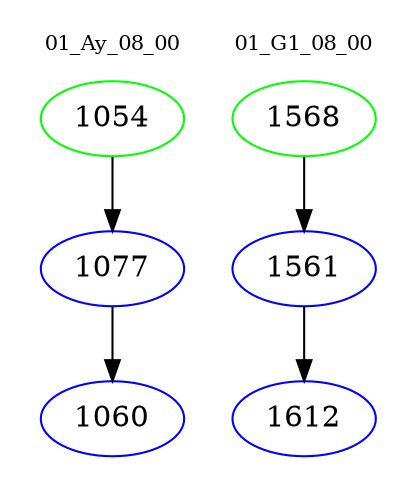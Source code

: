 digraph{
subgraph cluster_0 {
color = white
label = "01_Ay_08_00";
fontsize=10;
T0_1054 [label="1054", color="green"]
T0_1054 -> T0_1077 [color="black"]
T0_1077 [label="1077", color="blue"]
T0_1077 -> T0_1060 [color="black"]
T0_1060 [label="1060", color="blue"]
}
subgraph cluster_1 {
color = white
label = "01_G1_08_00";
fontsize=10;
T1_1568 [label="1568", color="green"]
T1_1568 -> T1_1561 [color="black"]
T1_1561 [label="1561", color="blue"]
T1_1561 -> T1_1612 [color="black"]
T1_1612 [label="1612", color="blue"]
}
}
